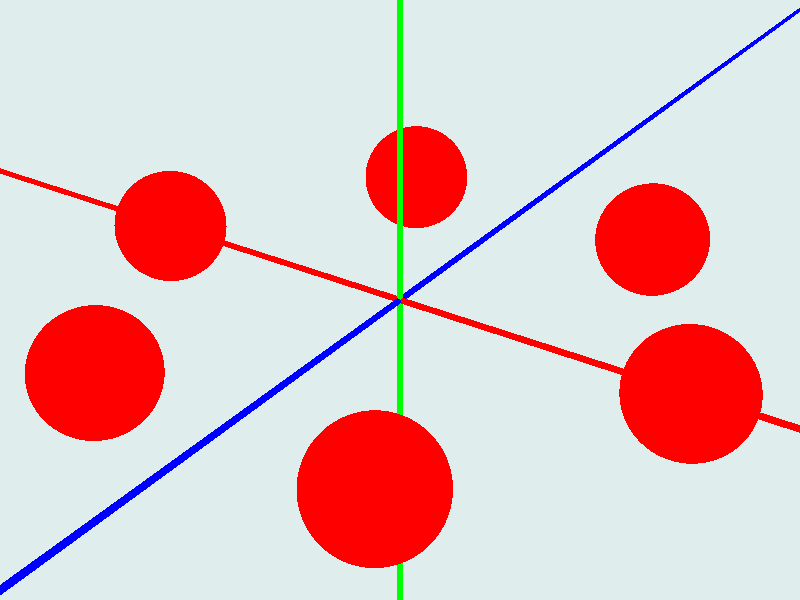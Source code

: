 #include	"colors.inc"
#include	"shapes.inc"
background	{	color	LightBlue	}
light_source	{
		<50,	100,	-100>
		color	White*1.5
		parallel	point_at	<0,	0,	0>
}
camera{
		location	<10.0,	10.0,	-15.0>
		look_at	<0.0,	0.0,	0.0>
		angle	35
}
//	X
object	{	
		Cylinder_X	
		scale	0.05	
		pigment{color	Red}
}
//	Y
object	{
		Cylinder_Y	
		scale	0.05	 
    pigment{color	Green}	
}
//	Z
object	{	
		Cylinder_Z	
		scale	0.05	
		pigment{color	Blue}	
}
#declare	I	=	0;
#while	(	I	<	6	)
		object	{
				Sphere	translate	5*x
				rotate	60*I*y
				pigment	{	color	Red	}
		}
#declare	I	=	I	+	1;
#end